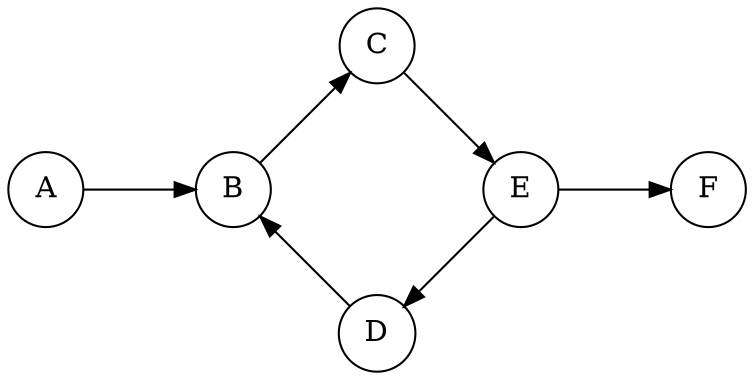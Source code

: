 digraph {
    layout ="circo"
    node[shape=circle]
    
    A->B
    B->C
    C->E
    E ->{D F}
    D->B
}